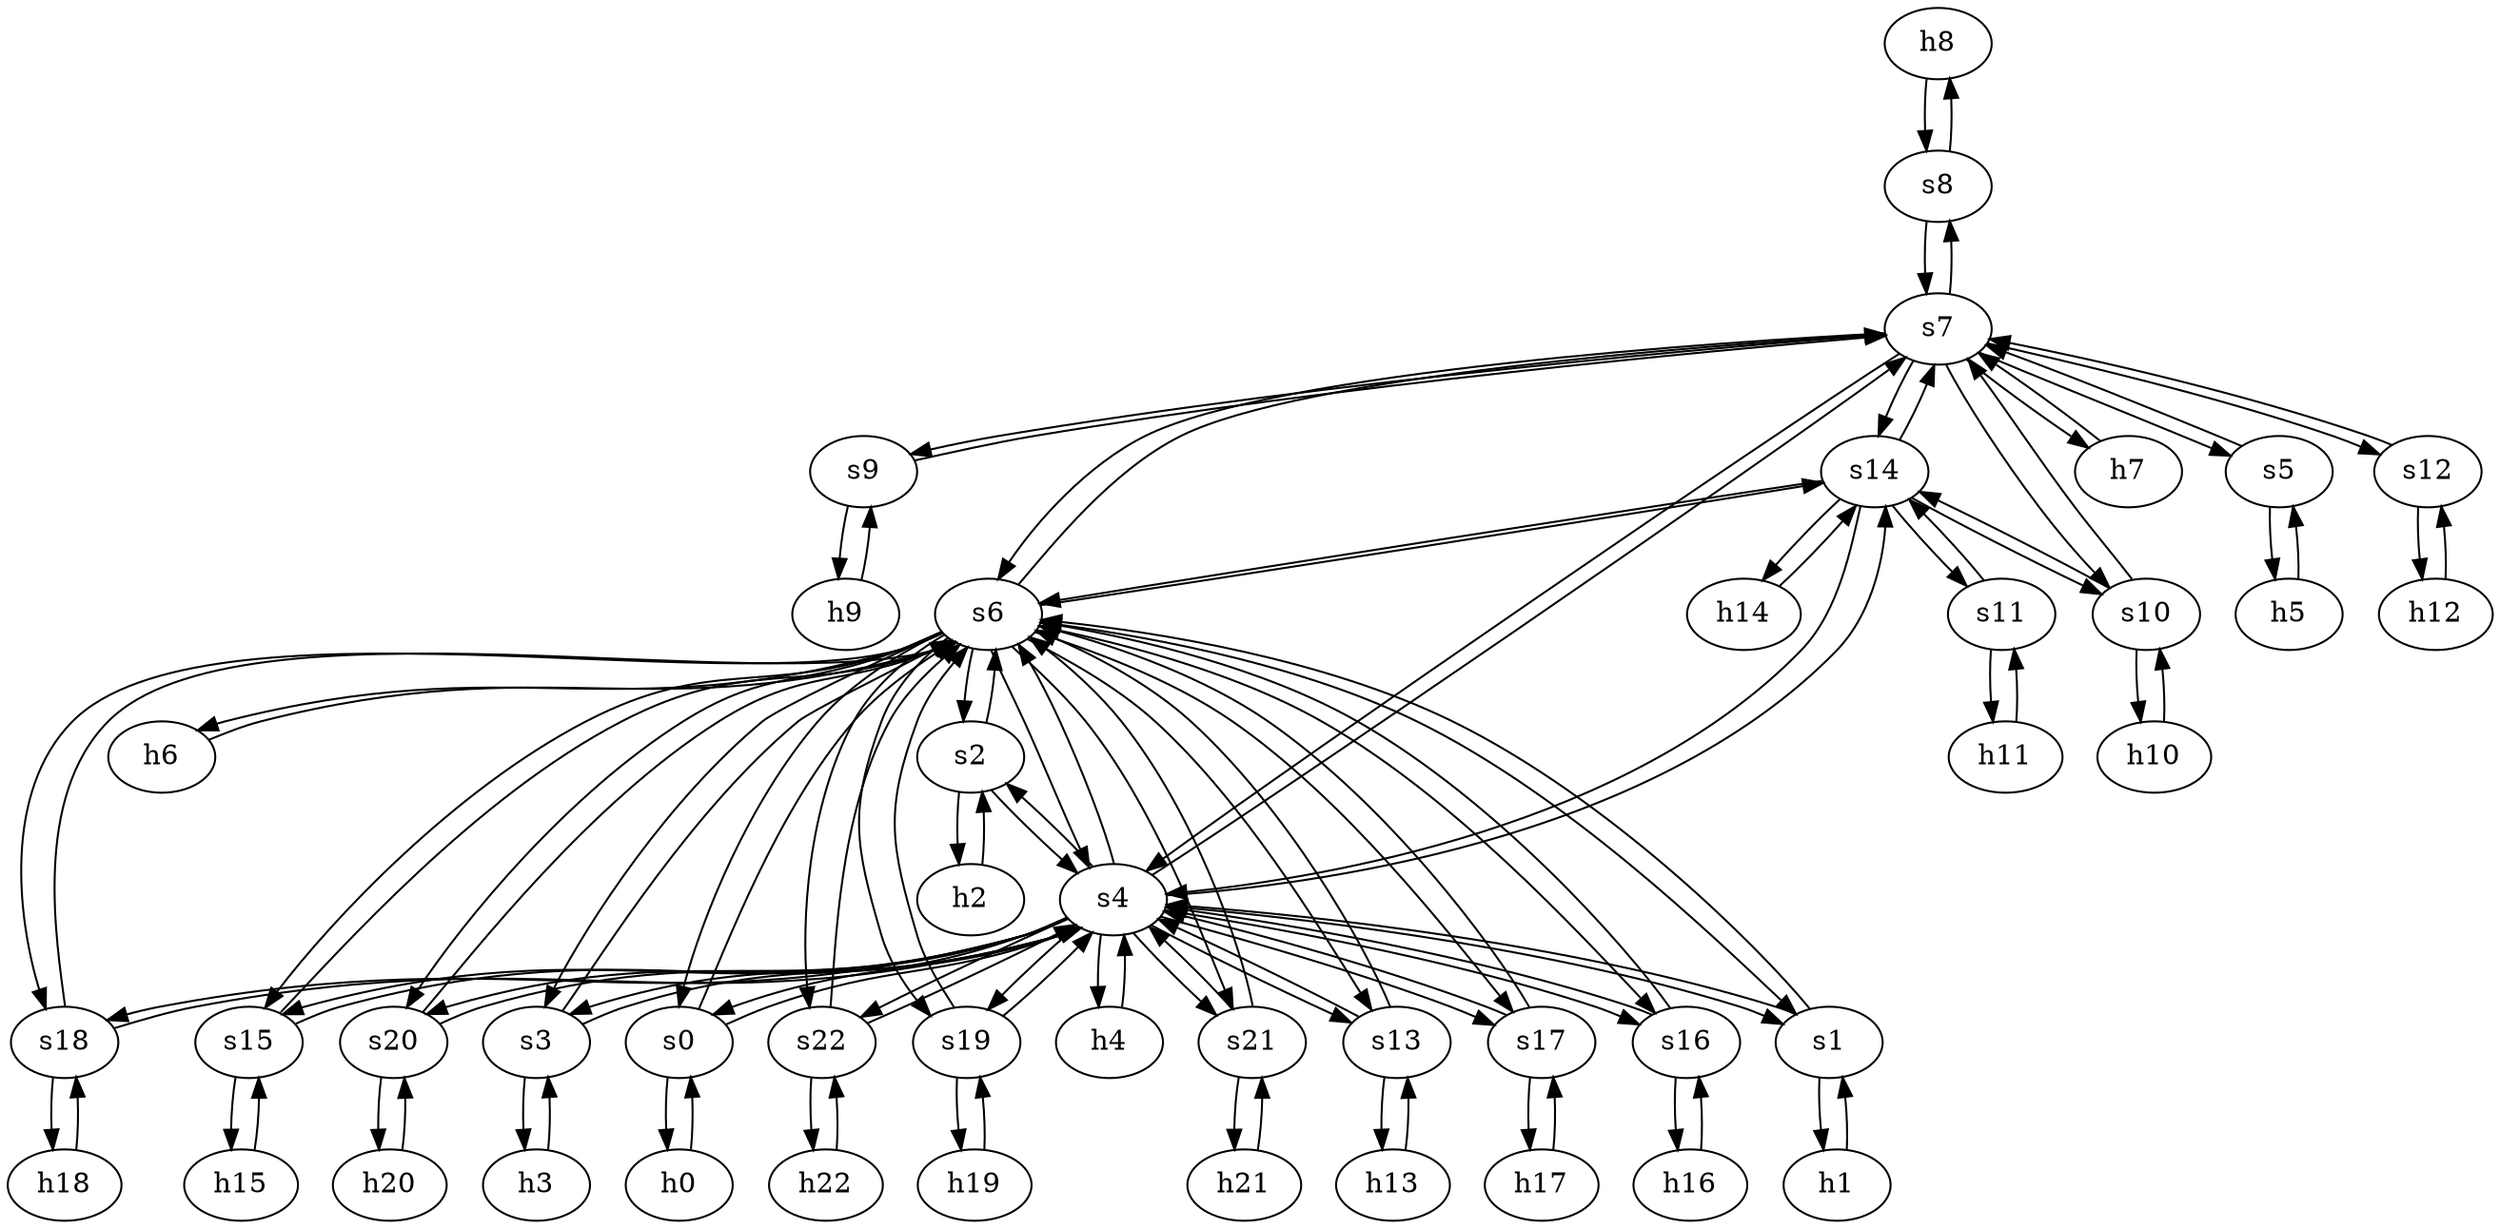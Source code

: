 strict digraph BELNET {
	h8	 [ip="111.0.8.8",
		mac="00:00:00:00:8:8",
		type=host];
	s8	 [id=8,
		type=switch];
	h8 -> s8	 [capacity="1Gbps",
		cost=1,
		dst_port=1,
		src_port=1];
	h9	 [ip="111.0.9.9",
		mac="00:00:00:00:9:9",
		type=host];
	s9	 [id=9,
		type=switch];
	h9 -> s9	 [capacity="1Gbps",
		cost=1,
		dst_port=1,
		src_port=1];
	h2	 [ip="111.0.2.2",
		mac="00:00:00:00:2:2",
		type=host];
	s2	 [id=2,
		type=switch];
	h2 -> s2	 [capacity="1Gbps",
		cost=1,
		dst_port=1,
		src_port=1];
	h3	 [ip="111.0.3.3",
		mac="00:00:00:00:3:3",
		type=host];
	s3	 [id=3,
		type=switch];
	h3 -> s3	 [capacity="1Gbps",
		cost=1,
		dst_port=1,
		src_port=1];
	h0	 [ip="111.0.0.0",
		mac="00:00:00:00:0:0",
		type=host];
	s0	 [id=0,
		type=switch];
	h0 -> s0	 [capacity="1Gbps",
		cost=1,
		dst_port=1,
		src_port=1];
	h1	 [ip="111.0.1.1",
		mac="00:00:00:00:1:1",
		type=host];
	s1	 [id=1,
		type=switch];
	h1 -> s1	 [capacity="1Gbps",
		cost=1,
		dst_port=1,
		src_port=1];
	h6	 [ip="111.0.6.6",
		mac="00:00:00:00:6:6",
		type=host];
	s6	 [id=6,
		type=switch];
	h6 -> s6	 [capacity="1Gbps",
		cost=1,
		dst_port=1,
		src_port=1];
	h7	 [ip="111.0.7.7",
		mac="00:00:00:00:7:7",
		type=host];
	s7	 [id=7,
		type=switch];
	h7 -> s7	 [capacity="1Gbps",
		cost=1,
		dst_port=1,
		src_port=1];
	h4	 [ip="111.0.4.4",
		mac="00:00:00:00:4:4",
		type=host];
	s4	 [id=4,
		type=switch];
	h4 -> s4	 [capacity="1Gbps",
		cost=1,
		dst_port=1,
		src_port=1];
	h5	 [ip="111.0.5.5",
		mac="00:00:00:00:5:5",
		type=host];
	s5	 [id=5,
		type=switch];
	h5 -> s5	 [capacity="1Gbps",
		cost=1,
		dst_port=1,
		src_port=1];
	h22	 [ip="111.0.22.22",
		mac="00:00:00:00:22:22",
		type=host];
	s22	 [id=22,
		type=switch];
	h22 -> s22	 [capacity="1Gbps",
		cost=1,
		dst_port=1,
		src_port=1];
	h21	 [ip="111.0.21.21",
		mac="00:00:00:00:21:21",
		type=host];
	s21	 [id=21,
		type=switch];
	h21 -> s21	 [capacity="1Gbps",
		cost=1,
		dst_port=1,
		src_port=1];
	s9 -> s7	 [capacity="1Gbps",
		cost=1,
		dst_port=6,
		src_port=2];
	s9 -> h9	 [capacity="1Gbps",
		cost=1,
		dst_port=1,
		src_port=1];
	s8 -> s7	 [capacity="1Gbps",
		cost=1,
		dst_port=5,
		src_port=2];
	s8 -> h8	 [capacity="1Gbps",
		cost=1,
		dst_port=1,
		src_port=1];
	s3 -> h3	 [capacity="1Gbps",
		cost=1,
		dst_port=1,
		src_port=1];
	s3 -> s6	 [capacity="1Gbps",
		cost=1,
		dst_port=5,
		src_port=3];
	s3 -> s4	 [capacity="1Gbps",
		cost=1,
		dst_port=5,
		src_port=2];
	s2 -> h2	 [capacity="1Gbps",
		cost=1,
		dst_port=1,
		src_port=1];
	s2 -> s6	 [capacity="1Gbps",
		cost=1,
		dst_port=4,
		src_port=3];
	s2 -> s4	 [capacity="1Gbps",
		cost=1,
		dst_port=4,
		src_port=2];
	s1 -> h1	 [capacity="1Gbps",
		cost=1,
		dst_port=1,
		src_port=1];
	s1 -> s6	 [capacity="1Gbps",
		cost=1,
		dst_port=3,
		src_port=3];
	s1 -> s4	 [capacity="1Gbps",
		cost=1,
		dst_port=3,
		src_port=2];
	s0 -> h0	 [capacity="1Gbps",
		cost=1,
		dst_port=1,
		src_port=1];
	s0 -> s6	 [capacity="1Gbps",
		cost=1,
		dst_port=2,
		src_port=3];
	s0 -> s4	 [capacity="1Gbps",
		cost=1,
		dst_port=2,
		src_port=2];
	s7 -> s5	 [capacity="1Gbps",
		cost=1,
		dst_port=2,
		src_port=3];
	s12	 [id=12,
		type=switch];
	s7 -> s12	 [capacity="1Gbps",
		cost=1,
		dst_port=2,
		src_port=9];
	s10	 [id=10,
		type=switch];
	s7 -> s10	 [capacity="1Gbps",
		cost=1,
		dst_port=3,
		src_port=8];
	s7 -> s8	 [capacity="1Gbps",
		cost=1,
		dst_port=2,
		src_port=5];
	s7 -> s6	 [capacity="1Gbps",
		cost=1,
		dst_port=7,
		src_port=4];
	s7 -> s4	 [capacity="1Gbps",
		cost=1,
		dst_port=7,
		src_port=2];
	s7 -> s9	 [capacity="1Gbps",
		cost=1,
		dst_port=2,
		src_port=6];
	s14	 [id=14,
		type=switch];
	s7 -> s14	 [capacity="1Gbps",
		cost=1,
		dst_port=4,
		src_port=10];
	s7 -> h7	 [capacity="1Gbps",
		cost=1,
		dst_port=1,
		src_port=1];
	s13	 [id=13,
		type=switch];
	s6 -> s13	 [capacity="1Gbps",
		cost=1,
		dst_port=3,
		src_port=8];
	s19	 [id=19,
		type=switch];
	s6 -> s19	 [capacity="1Gbps",
		cost=1,
		dst_port=3,
		src_port=14];
	s6 -> s2	 [capacity="1Gbps",
		cost=1,
		dst_port=3,
		src_port=4];
	s6 -> s7	 [capacity="1Gbps",
		cost=1,
		dst_port=4,
		src_port=7];
	s6 -> s0	 [capacity="1Gbps",
		cost=1,
		dst_port=3,
		src_port=2];
	s17	 [id=17,
		type=switch];
	s6 -> s17	 [capacity="1Gbps",
		cost=1,
		dst_port=3,
		src_port=12];
	s6 -> h6	 [capacity="1Gbps",
		cost=1,
		dst_port=1,
		src_port=1];
	s16	 [id=16,
		type=switch];
	s6 -> s16	 [capacity="1Gbps",
		cost=1,
		dst_port=3,
		src_port=11];
	s18	 [id=18,
		type=switch];
	s6 -> s18	 [capacity="1Gbps",
		cost=1,
		dst_port=3,
		src_port=13];
	s6 -> s3	 [capacity="1Gbps",
		cost=1,
		dst_port=3,
		src_port=5];
	s6 -> s4	 [capacity="1Gbps",
		cost=1,
		dst_port=6,
		src_port=6];
	s6 -> s22	 [capacity="1Gbps",
		cost=1,
		dst_port=3,
		src_port=17];
	s6 -> s1	 [capacity="1Gbps",
		cost=1,
		dst_port=3,
		src_port=3];
	s15	 [id=15,
		type=switch];
	s6 -> s15	 [capacity="1Gbps",
		cost=1,
		dst_port=3,
		src_port=10];
	s20	 [id=20,
		type=switch];
	s6 -> s20	 [capacity="1Gbps",
		cost=1,
		dst_port=3,
		src_port=15];
	s6 -> s14	 [capacity="1Gbps",
		cost=1,
		dst_port=3,
		src_port=9];
	s6 -> s21	 [capacity="1Gbps",
		cost=1,
		dst_port=3,
		src_port=16];
	s5 -> s7	 [capacity="1Gbps",
		cost=1,
		dst_port=3,
		src_port=2];
	s5 -> h5	 [capacity="1Gbps",
		cost=1,
		dst_port=1,
		src_port=1];
	s4 -> s13	 [capacity="1Gbps",
		cost=1,
		dst_port=2,
		src_port=8];
	s4 -> s19	 [capacity="1Gbps",
		cost=1,
		dst_port=2,
		src_port=14];
	s4 -> s2	 [capacity="1Gbps",
		cost=1,
		dst_port=2,
		src_port=4];
	s4 -> s7	 [capacity="1Gbps",
		cost=1,
		dst_port=2,
		src_port=7];
	s4 -> h4	 [capacity="1Gbps",
		cost=1,
		dst_port=1,
		src_port=1];
	s4 -> s0	 [capacity="1Gbps",
		cost=1,
		dst_port=2,
		src_port=2];
	s4 -> s6	 [capacity="1Gbps",
		cost=1,
		dst_port=6,
		src_port=6];
	s4 -> s17	 [capacity="1Gbps",
		cost=1,
		dst_port=2,
		src_port=12];
	s4 -> s16	 [capacity="1Gbps",
		cost=1,
		dst_port=2,
		src_port=11];
	s4 -> s18	 [capacity="1Gbps",
		cost=1,
		dst_port=2,
		src_port=13];
	s4 -> s3	 [capacity="1Gbps",
		cost=1,
		dst_port=2,
		src_port=5];
	s4 -> s22	 [capacity="1Gbps",
		cost=1,
		dst_port=2,
		src_port=17];
	s4 -> s1	 [capacity="1Gbps",
		cost=1,
		dst_port=2,
		src_port=3];
	s4 -> s15	 [capacity="1Gbps",
		cost=1,
		dst_port=2,
		src_port=10];
	s4 -> s20	 [capacity="1Gbps",
		cost=1,
		dst_port=2,
		src_port=15];
	s4 -> s14	 [capacity="1Gbps",
		cost=1,
		dst_port=2,
		src_port=9];
	s4 -> s21	 [capacity="1Gbps",
		cost=1,
		dst_port=2,
		src_port=16];
	h20	 [ip="111.0.20.20",
		mac="00:00:00:00:20:20",
		type=host];
	h20 -> s20	 [capacity="1Gbps",
		cost=1,
		dst_port=1,
		src_port=1];
	h19	 [ip="111.0.19.19",
		mac="00:00:00:00:19:19",
		type=host];
	s19 -> h19	 [capacity="1Gbps",
		cost=1,
		dst_port=1,
		src_port=1];
	s19 -> s6	 [capacity="1Gbps",
		cost=1,
		dst_port=14,
		src_port=3];
	s19 -> s4	 [capacity="1Gbps",
		cost=1,
		dst_port=14,
		src_port=2];
	s18 -> s6	 [capacity="1Gbps",
		cost=1,
		dst_port=13,
		src_port=3];
	s18 -> s4	 [capacity="1Gbps",
		cost=1,
		dst_port=13,
		src_port=2];
	h18	 [ip="111.0.18.18",
		mac="00:00:00:00:18:18",
		type=host];
	s18 -> h18	 [capacity="1Gbps",
		cost=1,
		dst_port=1,
		src_port=1];
	s13 -> s6	 [capacity="1Gbps",
		cost=1,
		dst_port=8,
		src_port=3];
	h13	 [ip="111.0.13.13",
		mac="00:00:00:00:13:13",
		type=host];
	s13 -> h13	 [capacity="1Gbps",
		cost=1,
		dst_port=1,
		src_port=1];
	s13 -> s4	 [capacity="1Gbps",
		cost=1,
		dst_port=8,
		src_port=2];
	s12 -> s7	 [capacity="1Gbps",
		cost=1,
		dst_port=9,
		src_port=2];
	h12	 [ip="111.0.12.12",
		mac="00:00:00:00:12:12",
		type=host];
	s12 -> h12	 [capacity="1Gbps",
		cost=1,
		dst_port=1,
		src_port=1];
	s11	 [id=11,
		type=switch];
	h11	 [ip="111.0.11.11",
		mac="00:00:00:00:11:11",
		type=host];
	s11 -> h11	 [capacity="1Gbps",
		cost=1,
		dst_port=1,
		src_port=1];
	s11 -> s14	 [capacity="1Gbps",
		cost=1,
		dst_port=9,
		src_port=3];
	s10 -> s7	 [capacity="1Gbps",
		cost=1,
		dst_port=8,
		src_port=3];
	h10	 [ip="111.0.10.10",
		mac="00:00:00:00:10:10",
		type=host];
	s10 -> h10	 [capacity="1Gbps",
		cost=1,
		dst_port=1,
		src_port=1];
	s10 -> s14	 [capacity="1Gbps",
		cost=1,
		dst_port=7,
		src_port=6];
	h17	 [ip="111.0.17.17",
		mac="00:00:00:00:17:17",
		type=host];
	s17 -> h17	 [capacity="1Gbps",
		cost=1,
		dst_port=1,
		src_port=1];
	s17 -> s6	 [capacity="1Gbps",
		cost=1,
		dst_port=12,
		src_port=3];
	s17 -> s4	 [capacity="1Gbps",
		cost=1,
		dst_port=12,
		src_port=2];
	h16	 [ip="111.0.16.16",
		mac="00:00:00:00:16:16",
		type=host];
	s16 -> h16	 [capacity="1Gbps",
		cost=1,
		dst_port=1,
		src_port=1];
	s16 -> s6	 [capacity="1Gbps",
		cost=1,
		dst_port=11,
		src_port=3];
	s16 -> s4	 [capacity="1Gbps",
		cost=1,
		dst_port=11,
		src_port=2];
	s15 -> s6	 [capacity="1Gbps",
		cost=1,
		dst_port=10,
		src_port=3];
	h15	 [ip="111.0.15.15",
		mac="00:00:00:00:15:15",
		type=host];
	s15 -> h15	 [capacity="1Gbps",
		cost=1,
		dst_port=1,
		src_port=1];
	s15 -> s4	 [capacity="1Gbps",
		cost=1,
		dst_port=10,
		src_port=2];
	s14 -> s11	 [capacity="1Gbps",
		cost=1,
		dst_port=3,
		src_port=9];
	s14 -> s7	 [capacity="1Gbps",
		cost=1,
		dst_port=10,
		src_port=4];
	s14 -> s10	 [capacity="1Gbps",
		cost=1,
		dst_port=6,
		src_port=7];
	h14	 [ip="111.0.14.14",
		mac="00:00:00:00:14:14",
		type=host];
	s14 -> h14	 [capacity="1Gbps",
		cost=1,
		dst_port=1,
		src_port=1];
	s14 -> s6	 [capacity="1Gbps",
		cost=1,
		dst_port=9,
		src_port=3];
	s14 -> s4	 [capacity="1Gbps",
		cost=1,
		dst_port=9,
		src_port=2];
	h18 -> s18	 [capacity="1Gbps",
		cost=1,
		dst_port=1,
		src_port=1];
	h19 -> s19	 [capacity="1Gbps",
		cost=1,
		dst_port=1,
		src_port=1];
	h10 -> s10	 [capacity="1Gbps",
		cost=1,
		dst_port=1,
		src_port=1];
	h11 -> s11	 [capacity="1Gbps",
		cost=1,
		dst_port=1,
		src_port=1];
	h12 -> s12	 [capacity="1Gbps",
		cost=1,
		dst_port=1,
		src_port=1];
	h13 -> s13	 [capacity="1Gbps",
		cost=1,
		dst_port=1,
		src_port=1];
	h14 -> s14	 [capacity="1Gbps",
		cost=1,
		dst_port=1,
		src_port=1];
	h15 -> s15	 [capacity="1Gbps",
		cost=1,
		dst_port=1,
		src_port=1];
	h16 -> s16	 [capacity="1Gbps",
		cost=1,
		dst_port=1,
		src_port=1];
	h17 -> s17	 [capacity="1Gbps",
		cost=1,
		dst_port=1,
		src_port=1];
	s22 -> s6	 [capacity="1Gbps",
		cost=1,
		dst_port=17,
		src_port=3];
	s22 -> s4	 [capacity="1Gbps",
		cost=1,
		dst_port=17,
		src_port=2];
	s22 -> h22	 [capacity="1Gbps",
		cost=1,
		dst_port=1,
		src_port=1];
	s20 -> s6	 [capacity="1Gbps",
		cost=1,
		dst_port=15,
		src_port=3];
	s20 -> s4	 [capacity="1Gbps",
		cost=1,
		dst_port=15,
		src_port=2];
	s20 -> h20	 [capacity="1Gbps",
		cost=1,
		dst_port=1,
		src_port=1];
	s21 -> s6	 [capacity="1Gbps",
		cost=1,
		dst_port=16,
		src_port=3];
	s21 -> h21	 [capacity="1Gbps",
		cost=1,
		dst_port=1,
		src_port=1];
	s21 -> s4	 [capacity="1Gbps",
		cost=1,
		dst_port=16,
		src_port=2];
}

